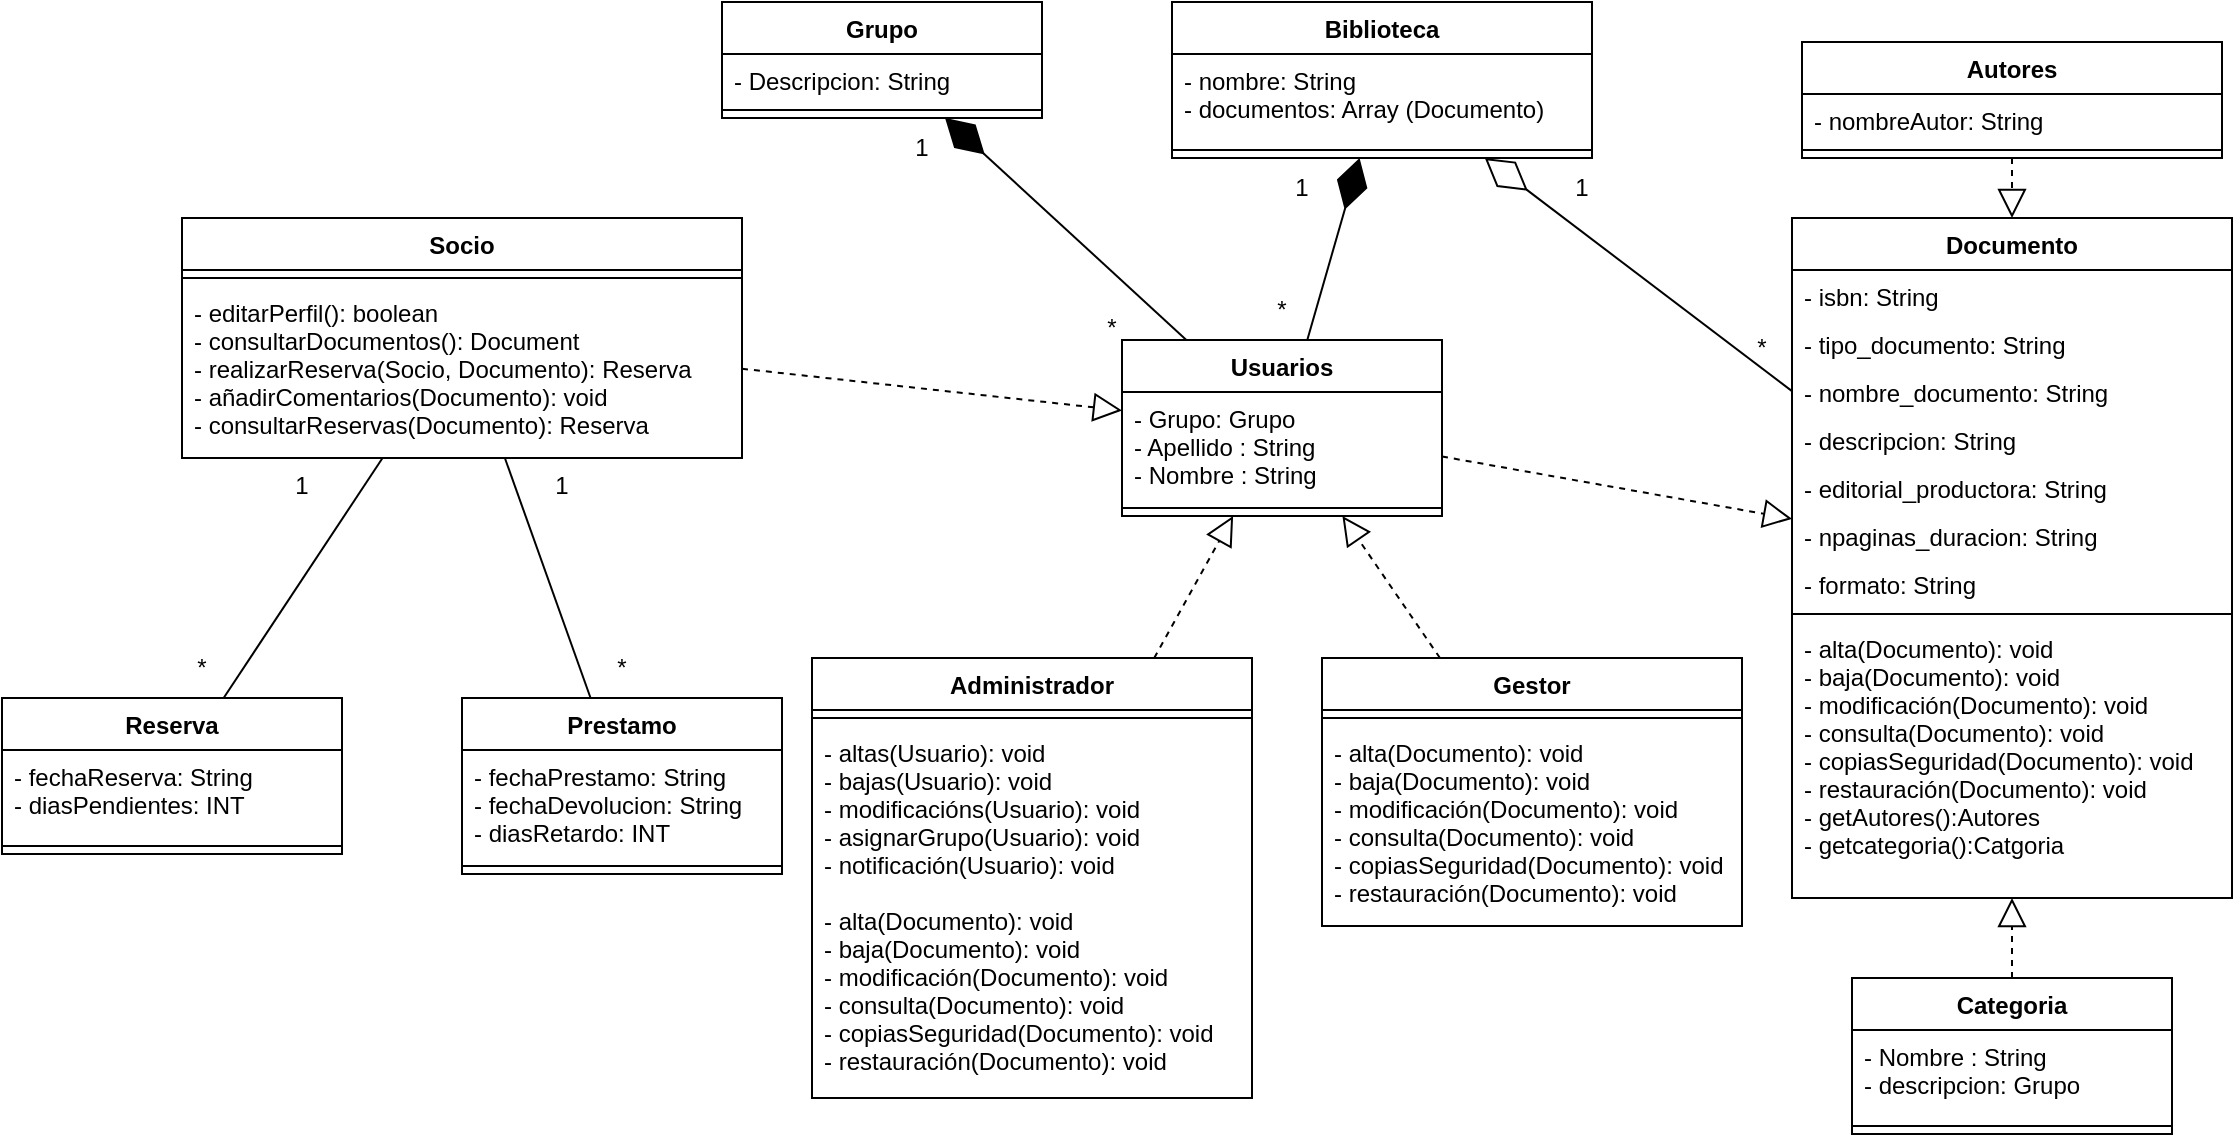 <mxfile version="21.3.2" type="device">
  <diagram name="Page-1" id="c4acf3e9-155e-7222-9cf6-157b1a14988f">
    <mxGraphModel dx="2023" dy="1865" grid="1" gridSize="10" guides="1" tooltips="1" connect="1" arrows="1" fold="1" page="1" pageScale="1" pageWidth="850" pageHeight="1100" background="none" math="0" shadow="0">
      <root>
        <mxCell id="0" />
        <mxCell id="1" parent="0" />
        <mxCell id="rmwUIwEnUX4lAqP1rtbb-5" value="Usuarios" style="swimlane;fontStyle=1;align=center;verticalAlign=top;childLayout=stackLayout;horizontal=1;startSize=26;horizontalStack=0;resizeParent=1;resizeParentMax=0;resizeLast=0;collapsible=1;marginBottom=0;" parent="1" vertex="1">
          <mxGeometry x="400" y="11" width="160" height="88" as="geometry">
            <mxRectangle x="210" y="10" width="90" height="30" as="alternateBounds" />
          </mxGeometry>
        </mxCell>
        <mxCell id="rmwUIwEnUX4lAqP1rtbb-6" value="- Grupo: Grupo&#xa;- Apellido : String&#xa;- Nombre : String&#xa;" style="text;strokeColor=none;fillColor=none;align=left;verticalAlign=top;spacingLeft=4;spacingRight=4;overflow=hidden;rotatable=0;points=[[0,0.5],[1,0.5]];portConstraint=eastwest;" parent="rmwUIwEnUX4lAqP1rtbb-5" vertex="1">
          <mxGeometry y="26" width="160" height="54" as="geometry" />
        </mxCell>
        <mxCell id="rmwUIwEnUX4lAqP1rtbb-7" value="" style="line;strokeWidth=1;fillColor=none;align=left;verticalAlign=middle;spacingTop=-1;spacingLeft=3;spacingRight=3;rotatable=0;labelPosition=right;points=[];portConstraint=eastwest;strokeColor=inherit;" parent="rmwUIwEnUX4lAqP1rtbb-5" vertex="1">
          <mxGeometry y="80" width="160" height="8" as="geometry" />
        </mxCell>
        <mxCell id="rmwUIwEnUX4lAqP1rtbb-9" value="Administrador" style="swimlane;fontStyle=1;align=center;verticalAlign=top;childLayout=stackLayout;horizontal=1;startSize=26;horizontalStack=0;resizeParent=1;resizeParentMax=0;resizeLast=0;collapsible=1;marginBottom=0;" parent="1" vertex="1">
          <mxGeometry x="245" y="170" width="220" height="220" as="geometry" />
        </mxCell>
        <mxCell id="rmwUIwEnUX4lAqP1rtbb-11" value="" style="line;strokeWidth=1;fillColor=none;align=left;verticalAlign=middle;spacingTop=-1;spacingLeft=3;spacingRight=3;rotatable=0;labelPosition=right;points=[];portConstraint=eastwest;strokeColor=inherit;" parent="rmwUIwEnUX4lAqP1rtbb-9" vertex="1">
          <mxGeometry y="26" width="220" height="8" as="geometry" />
        </mxCell>
        <mxCell id="rmwUIwEnUX4lAqP1rtbb-12" value="- altas(Usuario): void&#xa;- bajas(Usuario): void&#xa;- modificacións(Usuario): void&#xa;- asignarGrupo(Usuario): void&#xa;- notificación(Usuario): void&#xa;&#xa;- alta(Documento): void&#xa;- baja(Documento): void&#xa;- modificación(Documento): void&#xa;- consulta(Documento): void&#xa;- copiasSeguridad(Documento): void&#xa;- restauración(Documento): void" style="text;strokeColor=none;fillColor=none;align=left;verticalAlign=top;spacingLeft=4;spacingRight=4;overflow=hidden;rotatable=0;points=[[0,0.5],[1,0.5]];portConstraint=eastwest;" parent="rmwUIwEnUX4lAqP1rtbb-9" vertex="1">
          <mxGeometry y="34" width="220" height="186" as="geometry" />
        </mxCell>
        <mxCell id="rmwUIwEnUX4lAqP1rtbb-13" value="Gestor" style="swimlane;fontStyle=1;align=center;verticalAlign=top;childLayout=stackLayout;horizontal=1;startSize=26;horizontalStack=0;resizeParent=1;resizeParentMax=0;resizeLast=0;collapsible=1;marginBottom=0;" parent="1" vertex="1">
          <mxGeometry x="500" y="170" width="210" height="134" as="geometry" />
        </mxCell>
        <mxCell id="rmwUIwEnUX4lAqP1rtbb-15" value="" style="line;strokeWidth=1;fillColor=none;align=left;verticalAlign=middle;spacingTop=-1;spacingLeft=3;spacingRight=3;rotatable=0;labelPosition=right;points=[];portConstraint=eastwest;strokeColor=inherit;" parent="rmwUIwEnUX4lAqP1rtbb-13" vertex="1">
          <mxGeometry y="26" width="210" height="8" as="geometry" />
        </mxCell>
        <mxCell id="rmwUIwEnUX4lAqP1rtbb-16" value="- alta(Documento): void&#xa;- baja(Documento): void&#xa;- modificación(Documento): void&#xa;- consulta(Documento): void&#xa;- copiasSeguridad(Documento): void&#xa;- restauración(Documento): void&#xa;&#xa;" style="text;strokeColor=none;fillColor=none;align=left;verticalAlign=top;spacingLeft=4;spacingRight=4;overflow=hidden;rotatable=0;points=[[0,0.5],[1,0.5]];portConstraint=eastwest;" parent="rmwUIwEnUX4lAqP1rtbb-13" vertex="1">
          <mxGeometry y="34" width="210" height="100" as="geometry" />
        </mxCell>
        <mxCell id="rmwUIwEnUX4lAqP1rtbb-17" value="Socio" style="swimlane;fontStyle=1;align=center;verticalAlign=top;childLayout=stackLayout;horizontal=1;startSize=26;horizontalStack=0;resizeParent=1;resizeParentMax=0;resizeLast=0;collapsible=1;marginBottom=0;" parent="1" vertex="1">
          <mxGeometry x="-70" y="-50" width="280" height="120" as="geometry" />
        </mxCell>
        <mxCell id="rmwUIwEnUX4lAqP1rtbb-19" value="" style="line;strokeWidth=1;fillColor=none;align=left;verticalAlign=middle;spacingTop=-1;spacingLeft=3;spacingRight=3;rotatable=0;labelPosition=right;points=[];portConstraint=eastwest;strokeColor=inherit;" parent="rmwUIwEnUX4lAqP1rtbb-17" vertex="1">
          <mxGeometry y="26" width="280" height="8" as="geometry" />
        </mxCell>
        <mxCell id="rmwUIwEnUX4lAqP1rtbb-20" value="- editarPerfil(): boolean&#xa;- consultarDocumentos(): Document&#xa;- realizarReserva(Socio, Documento): Reserva&#xa;- añadirComentarios(Documento): void&#xa;- consultarReservas(Documento): Reserva&#xa;&#xa;" style="text;strokeColor=none;fillColor=none;align=left;verticalAlign=top;spacingLeft=4;spacingRight=4;overflow=hidden;rotatable=0;points=[[0,0.5],[1,0.5]];portConstraint=eastwest;" parent="rmwUIwEnUX4lAqP1rtbb-17" vertex="1">
          <mxGeometry y="34" width="280" height="86" as="geometry" />
        </mxCell>
        <mxCell id="rmwUIwEnUX4lAqP1rtbb-21" value="Documento" style="swimlane;fontStyle=1;align=center;verticalAlign=top;childLayout=stackLayout;horizontal=1;startSize=26;horizontalStack=0;resizeParent=1;resizeParentMax=0;resizeLast=0;collapsible=1;marginBottom=0;" parent="1" vertex="1">
          <mxGeometry x="735" y="-50" width="220" height="340" as="geometry">
            <mxRectangle x="735" y="-50" width="110" height="30" as="alternateBounds" />
          </mxGeometry>
        </mxCell>
        <mxCell id="rmwUIwEnUX4lAqP1rtbb-22" value="- isbn: String" style="text;strokeColor=none;fillColor=none;align=left;verticalAlign=top;spacingLeft=4;spacingRight=4;overflow=hidden;rotatable=0;points=[[0,0.5],[1,0.5]];portConstraint=eastwest;" parent="rmwUIwEnUX4lAqP1rtbb-21" vertex="1">
          <mxGeometry y="26" width="220" height="24" as="geometry" />
        </mxCell>
        <mxCell id="QH2LY_XDc_maejHYzju6-23" value="- tipo_documento: String" style="text;strokeColor=none;fillColor=none;align=left;verticalAlign=top;spacingLeft=4;spacingRight=4;overflow=hidden;rotatable=0;points=[[0,0.5],[1,0.5]];portConstraint=eastwest;" vertex="1" parent="rmwUIwEnUX4lAqP1rtbb-21">
          <mxGeometry y="50" width="220" height="24" as="geometry" />
        </mxCell>
        <mxCell id="QH2LY_XDc_maejHYzju6-24" value="- nombre_documento: String" style="text;strokeColor=none;fillColor=none;align=left;verticalAlign=top;spacingLeft=4;spacingRight=4;overflow=hidden;rotatable=0;points=[[0,0.5],[1,0.5]];portConstraint=eastwest;" vertex="1" parent="rmwUIwEnUX4lAqP1rtbb-21">
          <mxGeometry y="74" width="220" height="24" as="geometry" />
        </mxCell>
        <mxCell id="QH2LY_XDc_maejHYzju6-25" value="- descripcion: String" style="text;strokeColor=none;fillColor=none;align=left;verticalAlign=top;spacingLeft=4;spacingRight=4;overflow=hidden;rotatable=0;points=[[0,0.5],[1,0.5]];portConstraint=eastwest;" vertex="1" parent="rmwUIwEnUX4lAqP1rtbb-21">
          <mxGeometry y="98" width="220" height="24" as="geometry" />
        </mxCell>
        <mxCell id="QH2LY_XDc_maejHYzju6-27" value="- editorial_productora: String" style="text;strokeColor=none;fillColor=none;align=left;verticalAlign=top;spacingLeft=4;spacingRight=4;overflow=hidden;rotatable=0;points=[[0,0.5],[1,0.5]];portConstraint=eastwest;" vertex="1" parent="rmwUIwEnUX4lAqP1rtbb-21">
          <mxGeometry y="122" width="220" height="24" as="geometry" />
        </mxCell>
        <mxCell id="QH2LY_XDc_maejHYzju6-28" value="- npaginas_duracion: String" style="text;strokeColor=none;fillColor=none;align=left;verticalAlign=top;spacingLeft=4;spacingRight=4;overflow=hidden;rotatable=0;points=[[0,0.5],[1,0.5]];portConstraint=eastwest;" vertex="1" parent="rmwUIwEnUX4lAqP1rtbb-21">
          <mxGeometry y="146" width="220" height="24" as="geometry" />
        </mxCell>
        <mxCell id="QH2LY_XDc_maejHYzju6-29" value="- formato: String" style="text;strokeColor=none;fillColor=none;align=left;verticalAlign=top;spacingLeft=4;spacingRight=4;overflow=hidden;rotatable=0;points=[[0,0.5],[1,0.5]];portConstraint=eastwest;" vertex="1" parent="rmwUIwEnUX4lAqP1rtbb-21">
          <mxGeometry y="170" width="220" height="24" as="geometry" />
        </mxCell>
        <mxCell id="rmwUIwEnUX4lAqP1rtbb-23" value="" style="line;strokeWidth=1;fillColor=none;align=left;verticalAlign=middle;spacingTop=-1;spacingLeft=3;spacingRight=3;rotatable=0;labelPosition=right;points=[];portConstraint=eastwest;strokeColor=inherit;" parent="rmwUIwEnUX4lAqP1rtbb-21" vertex="1">
          <mxGeometry y="194" width="220" height="8" as="geometry" />
        </mxCell>
        <mxCell id="rmwUIwEnUX4lAqP1rtbb-24" value="- alta(Documento): void&#xa;- baja(Documento): void&#xa;- modificación(Documento): void&#xa;- consulta(Documento): void&#xa;- copiasSeguridad(Documento): void&#xa;- restauración(Documento): void&#xa;- getAutores():Autores&#xa;- getcategoria():Catgoria&#xa;" style="text;strokeColor=none;fillColor=none;align=left;verticalAlign=top;spacingLeft=4;spacingRight=4;overflow=hidden;rotatable=0;points=[[0,0.5],[1,0.5]];portConstraint=eastwest;" parent="rmwUIwEnUX4lAqP1rtbb-21" vertex="1">
          <mxGeometry y="202" width="220" height="138" as="geometry" />
        </mxCell>
        <mxCell id="rmwUIwEnUX4lAqP1rtbb-25" value="Biblioteca" style="swimlane;fontStyle=1;align=center;verticalAlign=top;childLayout=stackLayout;horizontal=1;startSize=26;horizontalStack=0;resizeParent=1;resizeParentMax=0;resizeLast=0;collapsible=1;marginBottom=0;" parent="1" vertex="1">
          <mxGeometry x="425" y="-158" width="210" height="78" as="geometry">
            <mxRectangle x="20" y="10" width="100" height="30" as="alternateBounds" />
          </mxGeometry>
        </mxCell>
        <mxCell id="rmwUIwEnUX4lAqP1rtbb-26" value="- nombre: String&#xa;- documentos: Array (Documento)" style="text;strokeColor=none;fillColor=none;align=left;verticalAlign=top;spacingLeft=4;spacingRight=4;overflow=hidden;rotatable=0;points=[[0,0.5],[1,0.5]];portConstraint=eastwest;" parent="rmwUIwEnUX4lAqP1rtbb-25" vertex="1">
          <mxGeometry y="26" width="210" height="44" as="geometry" />
        </mxCell>
        <mxCell id="rmwUIwEnUX4lAqP1rtbb-27" value="" style="line;strokeWidth=1;fillColor=none;align=left;verticalAlign=middle;spacingTop=-1;spacingLeft=3;spacingRight=3;rotatable=0;labelPosition=right;points=[];portConstraint=eastwest;strokeColor=inherit;" parent="rmwUIwEnUX4lAqP1rtbb-25" vertex="1">
          <mxGeometry y="70" width="210" height="8" as="geometry" />
        </mxCell>
        <mxCell id="rmwUIwEnUX4lAqP1rtbb-34" value="Reserva" style="swimlane;fontStyle=1;align=center;verticalAlign=top;childLayout=stackLayout;horizontal=1;startSize=26;horizontalStack=0;resizeParent=1;resizeParentMax=0;resizeLast=0;collapsible=1;marginBottom=0;" parent="1" vertex="1">
          <mxGeometry x="-160" y="190" width="170" height="78" as="geometry" />
        </mxCell>
        <mxCell id="rmwUIwEnUX4lAqP1rtbb-35" value="- fechaReserva: String&#xa;- diasPendientes: INT&#xa;" style="text;strokeColor=none;fillColor=none;align=left;verticalAlign=top;spacingLeft=4;spacingRight=4;overflow=hidden;rotatable=0;points=[[0,0.5],[1,0.5]];portConstraint=eastwest;" parent="rmwUIwEnUX4lAqP1rtbb-34" vertex="1">
          <mxGeometry y="26" width="170" height="44" as="geometry" />
        </mxCell>
        <mxCell id="rmwUIwEnUX4lAqP1rtbb-36" value="" style="line;strokeWidth=1;fillColor=none;align=left;verticalAlign=middle;spacingTop=-1;spacingLeft=3;spacingRight=3;rotatable=0;labelPosition=right;points=[];portConstraint=eastwest;strokeColor=inherit;" parent="rmwUIwEnUX4lAqP1rtbb-34" vertex="1">
          <mxGeometry y="70" width="170" height="8" as="geometry" />
        </mxCell>
        <mxCell id="rmwUIwEnUX4lAqP1rtbb-41" value="" style="endArrow=diamondThin;endFill=1;endSize=24;html=1;rounded=0;" parent="1" source="rmwUIwEnUX4lAqP1rtbb-5" target="rmwUIwEnUX4lAqP1rtbb-25" edge="1">
          <mxGeometry width="160" relative="1" as="geometry">
            <mxPoint x="320" y="100" as="sourcePoint" />
            <mxPoint x="230" y="100" as="targetPoint" />
          </mxGeometry>
        </mxCell>
        <mxCell id="rmwUIwEnUX4lAqP1rtbb-42" value="1" style="text;html=1;strokeColor=none;fillColor=none;align=center;verticalAlign=middle;whiteSpace=wrap;rounded=0;" parent="1" vertex="1">
          <mxGeometry x="460" y="-80" width="60" height="30" as="geometry" />
        </mxCell>
        <mxCell id="rmwUIwEnUX4lAqP1rtbb-43" value="*" style="text;html=1;strokeColor=none;fillColor=none;align=center;verticalAlign=middle;whiteSpace=wrap;rounded=0;" parent="1" vertex="1">
          <mxGeometry x="450" y="-19" width="60" height="30" as="geometry" />
        </mxCell>
        <mxCell id="rmwUIwEnUX4lAqP1rtbb-46" value="" style="endArrow=block;dashed=1;endFill=0;endSize=12;html=1;rounded=0;" parent="1" source="rmwUIwEnUX4lAqP1rtbb-9" target="rmwUIwEnUX4lAqP1rtbb-5" edge="1">
          <mxGeometry width="160" relative="1" as="geometry">
            <mxPoint x="300" y="320" as="sourcePoint" />
            <mxPoint x="460" y="320" as="targetPoint" />
          </mxGeometry>
        </mxCell>
        <mxCell id="rmwUIwEnUX4lAqP1rtbb-51" value="1" style="text;html=1;strokeColor=none;fillColor=none;align=center;verticalAlign=middle;whiteSpace=wrap;rounded=0;" parent="1" vertex="1">
          <mxGeometry x="600" y="-80" width="60" height="30" as="geometry" />
        </mxCell>
        <mxCell id="rmwUIwEnUX4lAqP1rtbb-59" value="*" style="text;html=1;strokeColor=none;fillColor=none;align=center;verticalAlign=middle;whiteSpace=wrap;rounded=0;" parent="1" vertex="1">
          <mxGeometry x="700" width="40" height="30" as="geometry" />
        </mxCell>
        <mxCell id="rmwUIwEnUX4lAqP1rtbb-60" value="" style="endArrow=block;dashed=1;endFill=0;endSize=12;html=1;rounded=0;" parent="1" source="rmwUIwEnUX4lAqP1rtbb-17" target="rmwUIwEnUX4lAqP1rtbb-5" edge="1">
          <mxGeometry width="160" relative="1" as="geometry">
            <mxPoint x="220" y="306" as="sourcePoint" />
            <mxPoint x="295" y="258" as="targetPoint" />
          </mxGeometry>
        </mxCell>
        <mxCell id="QH2LY_XDc_maejHYzju6-2" value="Autores" style="swimlane;fontStyle=1;align=center;verticalAlign=top;childLayout=stackLayout;horizontal=1;startSize=26;horizontalStack=0;resizeParent=1;resizeParentMax=0;resizeLast=0;collapsible=1;marginBottom=0;" vertex="1" parent="1">
          <mxGeometry x="740" y="-138" width="210" height="58" as="geometry" />
        </mxCell>
        <mxCell id="QH2LY_XDc_maejHYzju6-3" value="- nombreAutor: String&#xa;&#xa;" style="text;strokeColor=none;fillColor=none;align=left;verticalAlign=top;spacingLeft=4;spacingRight=4;overflow=hidden;rotatable=0;points=[[0,0.5],[1,0.5]];portConstraint=eastwest;" vertex="1" parent="QH2LY_XDc_maejHYzju6-2">
          <mxGeometry y="26" width="210" height="24" as="geometry" />
        </mxCell>
        <mxCell id="QH2LY_XDc_maejHYzju6-4" value="" style="line;strokeWidth=1;fillColor=none;align=left;verticalAlign=middle;spacingTop=-1;spacingLeft=3;spacingRight=3;rotatable=0;labelPosition=right;points=[];portConstraint=eastwest;strokeColor=inherit;" vertex="1" parent="QH2LY_XDc_maejHYzju6-2">
          <mxGeometry y="50" width="210" height="8" as="geometry" />
        </mxCell>
        <mxCell id="QH2LY_XDc_maejHYzju6-6" value="" style="endArrow=block;dashed=1;endFill=0;endSize=12;html=1;rounded=0;" edge="1" parent="1" source="QH2LY_XDc_maejHYzju6-2" target="rmwUIwEnUX4lAqP1rtbb-21">
          <mxGeometry width="160" relative="1" as="geometry">
            <mxPoint x="810" y="80" as="sourcePoint" />
            <mxPoint x="670" y="80" as="targetPoint" />
          </mxGeometry>
        </mxCell>
        <mxCell id="QH2LY_XDc_maejHYzju6-31" value="" style="endArrow=block;dashed=1;endFill=0;endSize=12;html=1;rounded=0;" edge="1" parent="1" source="rmwUIwEnUX4lAqP1rtbb-5" target="rmwUIwEnUX4lAqP1rtbb-21">
          <mxGeometry width="160" relative="1" as="geometry">
            <mxPoint x="550" y="200" as="sourcePoint" />
            <mxPoint x="710" y="200" as="targetPoint" />
          </mxGeometry>
        </mxCell>
        <mxCell id="QH2LY_XDc_maejHYzju6-32" value="" style="endArrow=diamondThin;endFill=0;endSize=24;html=1;rounded=0;" edge="1" parent="1" source="rmwUIwEnUX4lAqP1rtbb-21" target="rmwUIwEnUX4lAqP1rtbb-25">
          <mxGeometry width="160" relative="1" as="geometry">
            <mxPoint x="550" y="260" as="sourcePoint" />
            <mxPoint x="710" y="260" as="targetPoint" />
          </mxGeometry>
        </mxCell>
        <mxCell id="QH2LY_XDc_maejHYzju6-33" value="" style="endArrow=block;dashed=1;endFill=0;endSize=12;html=1;rounded=0;" edge="1" parent="1" source="rmwUIwEnUX4lAqP1rtbb-13" target="rmwUIwEnUX4lAqP1rtbb-5">
          <mxGeometry width="160" relative="1" as="geometry">
            <mxPoint x="550" y="190" as="sourcePoint" />
            <mxPoint x="710" y="190" as="targetPoint" />
          </mxGeometry>
        </mxCell>
        <mxCell id="QH2LY_XDc_maejHYzju6-35" value="Prestamo" style="swimlane;fontStyle=1;align=center;verticalAlign=top;childLayout=stackLayout;horizontal=1;startSize=26;horizontalStack=0;resizeParent=1;resizeParentMax=0;resizeLast=0;collapsible=1;marginBottom=0;" vertex="1" parent="1">
          <mxGeometry x="70" y="190" width="160" height="88" as="geometry" />
        </mxCell>
        <mxCell id="QH2LY_XDc_maejHYzju6-36" value="- fechaPrestamo: String&#xa;- fechaDevolucion: String&#xa;- diasRetardo: INT&#xa;" style="text;strokeColor=none;fillColor=none;align=left;verticalAlign=top;spacingLeft=4;spacingRight=4;overflow=hidden;rotatable=0;points=[[0,0.5],[1,0.5]];portConstraint=eastwest;" vertex="1" parent="QH2LY_XDc_maejHYzju6-35">
          <mxGeometry y="26" width="160" height="54" as="geometry" />
        </mxCell>
        <mxCell id="QH2LY_XDc_maejHYzju6-37" value="" style="line;strokeWidth=1;fillColor=none;align=left;verticalAlign=middle;spacingTop=-1;spacingLeft=3;spacingRight=3;rotatable=0;labelPosition=right;points=[];portConstraint=eastwest;strokeColor=inherit;" vertex="1" parent="QH2LY_XDc_maejHYzju6-35">
          <mxGeometry y="80" width="160" height="8" as="geometry" />
        </mxCell>
        <mxCell id="QH2LY_XDc_maejHYzju6-38" value="" style="endArrow=none;html=1;rounded=0;" edge="1" parent="1" source="rmwUIwEnUX4lAqP1rtbb-34" target="rmwUIwEnUX4lAqP1rtbb-17">
          <mxGeometry width="50" height="50" relative="1" as="geometry">
            <mxPoint x="340" y="20" as="sourcePoint" />
            <mxPoint x="390" y="-30" as="targetPoint" />
          </mxGeometry>
        </mxCell>
        <mxCell id="QH2LY_XDc_maejHYzju6-39" value="" style="endArrow=none;html=1;rounded=0;" edge="1" parent="1" source="QH2LY_XDc_maejHYzju6-35" target="rmwUIwEnUX4lAqP1rtbb-17">
          <mxGeometry width="50" height="50" relative="1" as="geometry">
            <mxPoint x="340" y="20" as="sourcePoint" />
            <mxPoint x="390" y="-30" as="targetPoint" />
          </mxGeometry>
        </mxCell>
        <mxCell id="QH2LY_XDc_maejHYzju6-40" value="1" style="text;html=1;strokeColor=none;fillColor=none;align=center;verticalAlign=middle;whiteSpace=wrap;rounded=0;" vertex="1" parent="1">
          <mxGeometry x="-40" y="69" width="60" height="30" as="geometry" />
        </mxCell>
        <mxCell id="QH2LY_XDc_maejHYzju6-42" value="*" style="text;html=1;strokeColor=none;fillColor=none;align=center;verticalAlign=middle;whiteSpace=wrap;rounded=0;" vertex="1" parent="1">
          <mxGeometry x="-90" y="160" width="60" height="30" as="geometry" />
        </mxCell>
        <mxCell id="QH2LY_XDc_maejHYzju6-43" value="*" style="text;html=1;strokeColor=none;fillColor=none;align=center;verticalAlign=middle;whiteSpace=wrap;rounded=0;" vertex="1" parent="1">
          <mxGeometry x="120" y="160" width="60" height="30" as="geometry" />
        </mxCell>
        <mxCell id="QH2LY_XDc_maejHYzju6-44" value="1" style="text;html=1;strokeColor=none;fillColor=none;align=center;verticalAlign=middle;whiteSpace=wrap;rounded=0;" vertex="1" parent="1">
          <mxGeometry x="90" y="69" width="60" height="30" as="geometry" />
        </mxCell>
        <mxCell id="QH2LY_XDc_maejHYzju6-46" value="Grupo" style="swimlane;fontStyle=1;align=center;verticalAlign=top;childLayout=stackLayout;horizontal=1;startSize=26;horizontalStack=0;resizeParent=1;resizeParentMax=0;resizeLast=0;collapsible=1;marginBottom=0;" vertex="1" parent="1">
          <mxGeometry x="200" y="-158" width="160" height="58" as="geometry">
            <mxRectangle x="210" y="10" width="90" height="30" as="alternateBounds" />
          </mxGeometry>
        </mxCell>
        <mxCell id="QH2LY_XDc_maejHYzju6-47" value="- Descripcion: String" style="text;strokeColor=none;fillColor=none;align=left;verticalAlign=top;spacingLeft=4;spacingRight=4;overflow=hidden;rotatable=0;points=[[0,0.5],[1,0.5]];portConstraint=eastwest;" vertex="1" parent="QH2LY_XDc_maejHYzju6-46">
          <mxGeometry y="26" width="160" height="24" as="geometry" />
        </mxCell>
        <mxCell id="QH2LY_XDc_maejHYzju6-48" value="" style="line;strokeWidth=1;fillColor=none;align=left;verticalAlign=middle;spacingTop=-1;spacingLeft=3;spacingRight=3;rotatable=0;labelPosition=right;points=[];portConstraint=eastwest;strokeColor=inherit;" vertex="1" parent="QH2LY_XDc_maejHYzju6-46">
          <mxGeometry y="50" width="160" height="8" as="geometry" />
        </mxCell>
        <mxCell id="QH2LY_XDc_maejHYzju6-49" value="" style="endArrow=diamondThin;endFill=1;endSize=24;html=1;rounded=0;" edge="1" parent="1" source="rmwUIwEnUX4lAqP1rtbb-5" target="QH2LY_XDc_maejHYzju6-46">
          <mxGeometry width="160" relative="1" as="geometry">
            <mxPoint x="270" y="-60" as="sourcePoint" />
            <mxPoint x="500" y="190" as="targetPoint" />
          </mxGeometry>
        </mxCell>
        <mxCell id="QH2LY_XDc_maejHYzju6-50" value="*" style="text;html=1;strokeColor=none;fillColor=none;align=center;verticalAlign=middle;whiteSpace=wrap;rounded=0;" vertex="1" parent="1">
          <mxGeometry x="365" y="-10" width="60" height="30" as="geometry" />
        </mxCell>
        <mxCell id="QH2LY_XDc_maejHYzju6-51" value="1" style="text;html=1;strokeColor=none;fillColor=none;align=center;verticalAlign=middle;whiteSpace=wrap;rounded=0;" vertex="1" parent="1">
          <mxGeometry x="270" y="-100" width="60" height="30" as="geometry" />
        </mxCell>
        <mxCell id="QH2LY_XDc_maejHYzju6-54" value="Categoria" style="swimlane;fontStyle=1;align=center;verticalAlign=top;childLayout=stackLayout;horizontal=1;startSize=26;horizontalStack=0;resizeParent=1;resizeParentMax=0;resizeLast=0;collapsible=1;marginBottom=0;" vertex="1" parent="1">
          <mxGeometry x="765" y="330" width="160" height="78" as="geometry">
            <mxRectangle x="210" y="10" width="90" height="30" as="alternateBounds" />
          </mxGeometry>
        </mxCell>
        <mxCell id="QH2LY_XDc_maejHYzju6-55" value="- Nombre : String&#xa;- descripcion: Grupo" style="text;strokeColor=none;fillColor=none;align=left;verticalAlign=top;spacingLeft=4;spacingRight=4;overflow=hidden;rotatable=0;points=[[0,0.5],[1,0.5]];portConstraint=eastwest;" vertex="1" parent="QH2LY_XDc_maejHYzju6-54">
          <mxGeometry y="26" width="160" height="44" as="geometry" />
        </mxCell>
        <mxCell id="QH2LY_XDc_maejHYzju6-56" value="" style="line;strokeWidth=1;fillColor=none;align=left;verticalAlign=middle;spacingTop=-1;spacingLeft=3;spacingRight=3;rotatable=0;labelPosition=right;points=[];portConstraint=eastwest;strokeColor=inherit;" vertex="1" parent="QH2LY_XDc_maejHYzju6-54">
          <mxGeometry y="70" width="160" height="8" as="geometry" />
        </mxCell>
        <mxCell id="QH2LY_XDc_maejHYzju6-57" value="" style="endArrow=block;dashed=1;endFill=0;endSize=12;html=1;rounded=0;" edge="1" parent="1" source="QH2LY_XDc_maejHYzju6-54" target="rmwUIwEnUX4lAqP1rtbb-21">
          <mxGeometry width="160" relative="1" as="geometry">
            <mxPoint x="330" y="160" as="sourcePoint" />
            <mxPoint x="490" y="160" as="targetPoint" />
          </mxGeometry>
        </mxCell>
      </root>
    </mxGraphModel>
  </diagram>
</mxfile>
